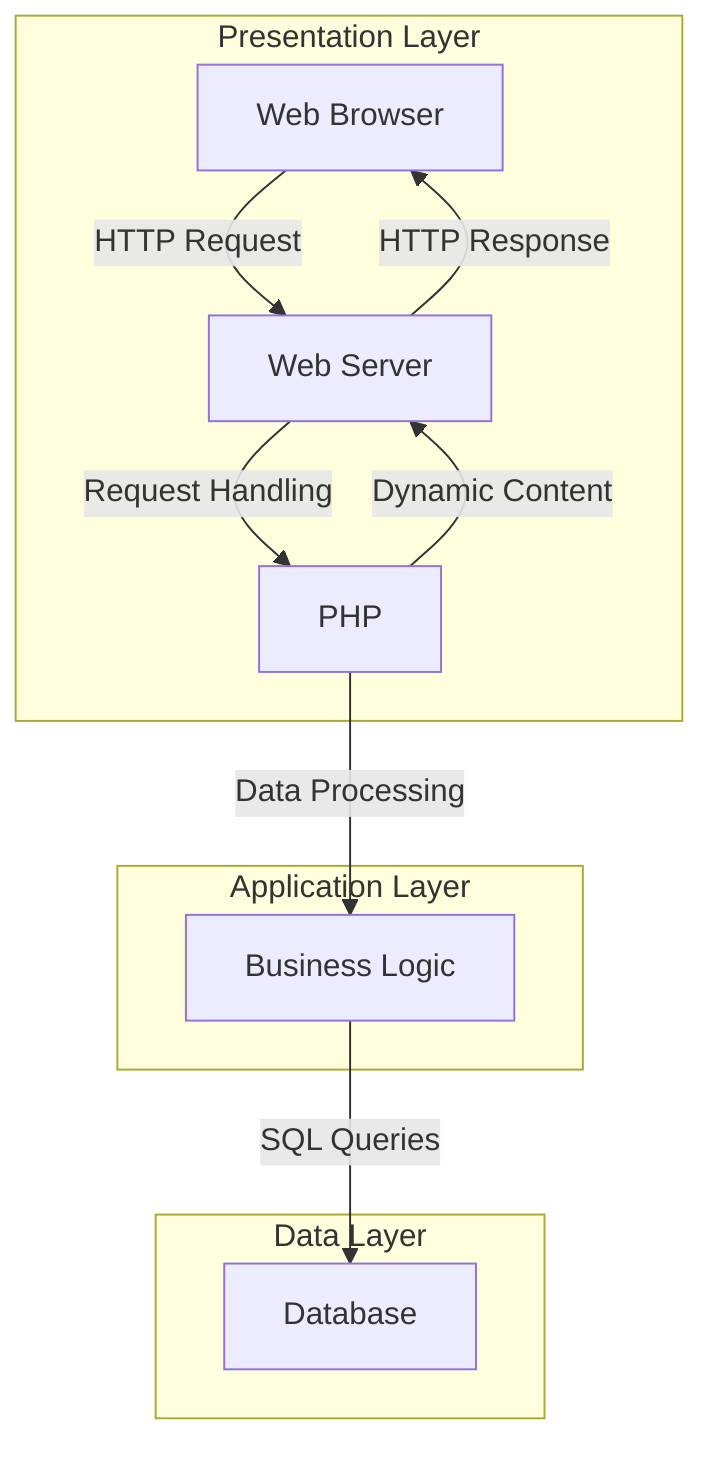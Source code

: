 graph TD
  subgraph "Presentation Layer" 
    A[Web Browser] -->|HTTP Request| B[Web Server]
    B -->|Request Handling| C[PHP]
    C -->|Dynamic Content| B
    B -->|HTTP Response| A
  end

  subgraph "Application Layer" 
    D[Business Logic]
    C -->|Data Processing| D
  end

  subgraph "Data Layer" 
    E[Database]
    D -->|SQL Queries| E
  end